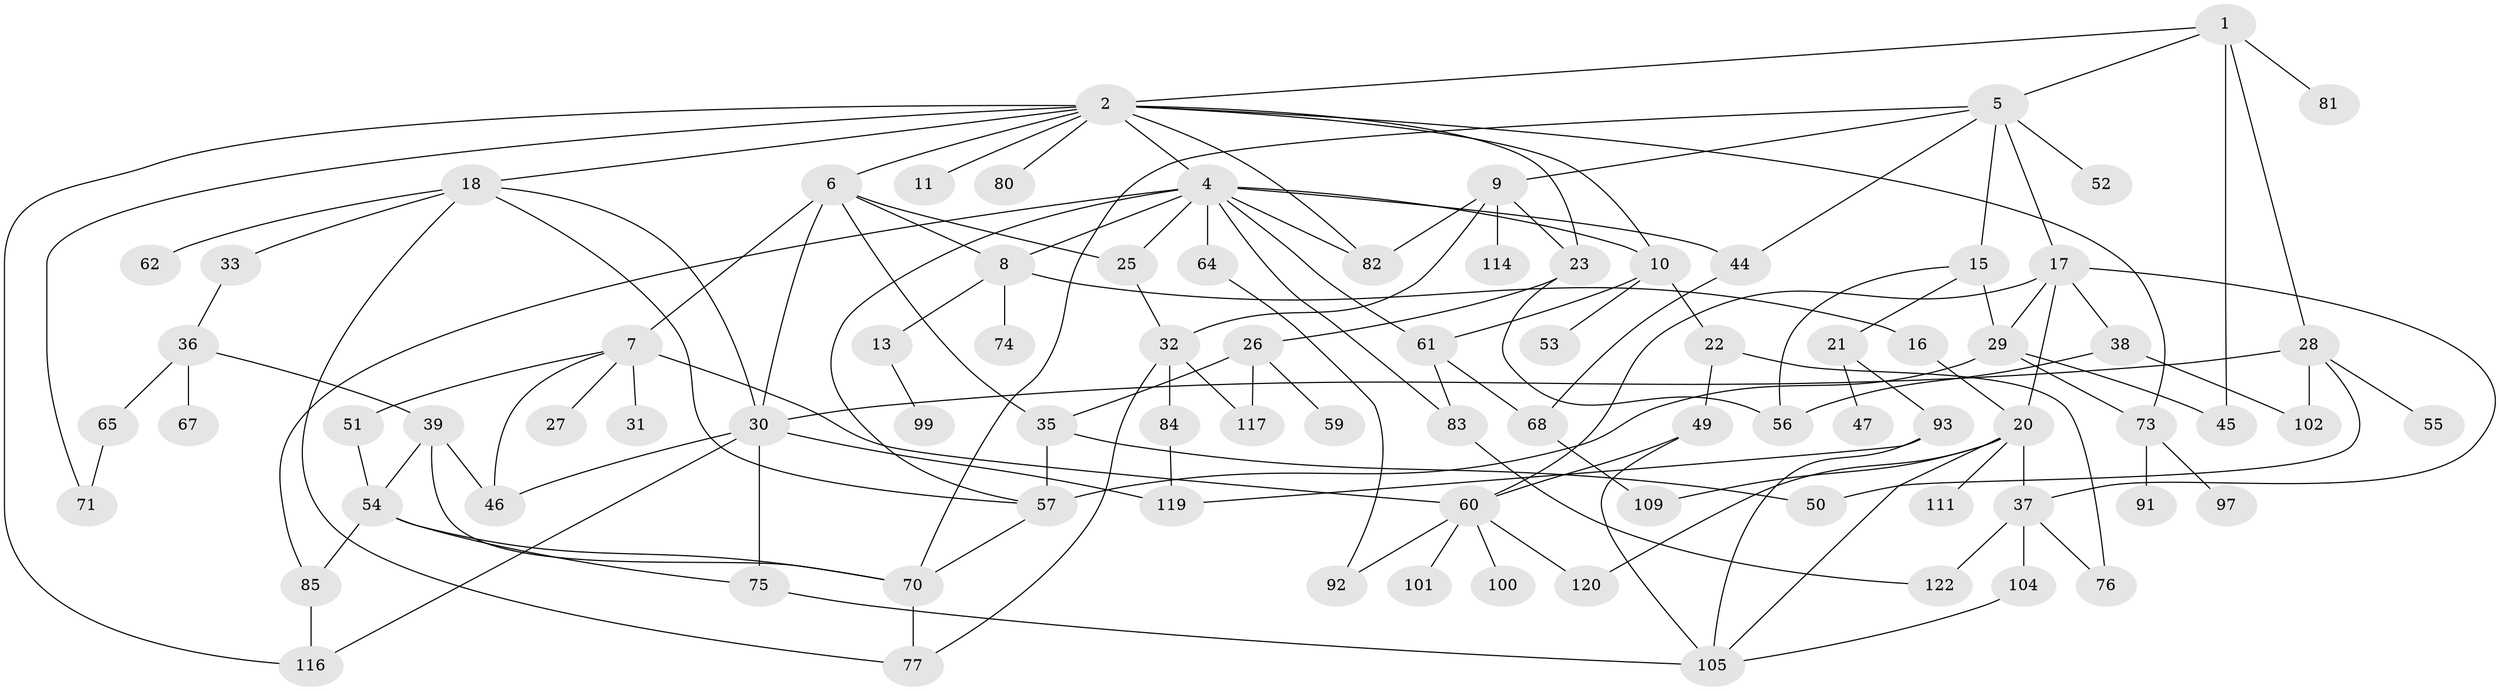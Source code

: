 // original degree distribution, {6: 0.04918032786885246, 7: 0.03278688524590164, 5: 0.09016393442622951, 4: 0.13934426229508196, 1: 0.20491803278688525, 3: 0.19672131147540983, 2: 0.28688524590163933}
// Generated by graph-tools (version 1.1) at 2025/41/03/06/25 10:41:30]
// undirected, 85 vertices, 137 edges
graph export_dot {
graph [start="1"]
  node [color=gray90,style=filled];
  1 [super="+98"];
  2 [super="+3"];
  4 [super="+14"];
  5 [super="+24"];
  6 [super="+72"];
  7 [super="+19"];
  8 [super="+12"];
  9 [super="+48"];
  10 [super="+110"];
  11;
  13 [super="+66"];
  15;
  16;
  17 [super="+40"];
  18;
  20 [super="+87"];
  21 [super="+43"];
  22 [super="+34"];
  23 [super="+88"];
  25;
  26 [super="+42"];
  27;
  28 [super="+108"];
  29 [super="+58"];
  30 [super="+41"];
  31;
  32 [super="+106"];
  33;
  35;
  36;
  37 [super="+94"];
  38 [super="+69"];
  39 [super="+103"];
  44;
  45;
  46;
  47;
  49 [super="+115"];
  50;
  51;
  52;
  53;
  54 [super="+95"];
  55;
  56 [super="+63"];
  57 [super="+107"];
  59;
  60 [super="+112"];
  61;
  62;
  64;
  65;
  67;
  68;
  70 [super="+118"];
  71 [super="+79"];
  73 [super="+78"];
  74;
  75 [super="+96"];
  76;
  77;
  80;
  81;
  82 [super="+89"];
  83 [super="+86"];
  84 [super="+113"];
  85 [super="+90"];
  91;
  92;
  93;
  97;
  99;
  100;
  101;
  102;
  104;
  105 [super="+121"];
  109;
  111;
  114;
  116;
  117;
  119;
  120;
  122;
  1 -- 2;
  1 -- 5;
  1 -- 28;
  1 -- 45;
  1 -- 81;
  2 -- 6;
  2 -- 11;
  2 -- 18;
  2 -- 80;
  2 -- 71;
  2 -- 82;
  2 -- 4;
  2 -- 116;
  2 -- 23;
  2 -- 10;
  2 -- 73;
  4 -- 8;
  4 -- 57;
  4 -- 64;
  4 -- 82;
  4 -- 25;
  4 -- 83;
  4 -- 10;
  4 -- 44;
  4 -- 61;
  4 -- 85;
  5 -- 9;
  5 -- 15 [weight=2];
  5 -- 17;
  5 -- 70;
  5 -- 44;
  5 -- 52;
  6 -- 7;
  6 -- 25;
  6 -- 30;
  6 -- 8;
  6 -- 35;
  7 -- 51;
  7 -- 31 [weight=2];
  7 -- 27;
  7 -- 46;
  7 -- 60;
  8 -- 13;
  8 -- 16;
  8 -- 74;
  9 -- 32;
  9 -- 114;
  9 -- 82;
  9 -- 23;
  10 -- 22;
  10 -- 53;
  10 -- 61;
  13 -- 99;
  15 -- 21;
  15 -- 29;
  15 -- 56;
  16 -- 20;
  17 -- 37;
  17 -- 38;
  17 -- 29;
  17 -- 20;
  17 -- 60;
  18 -- 33;
  18 -- 62;
  18 -- 57;
  18 -- 77;
  18 -- 30;
  20 -- 109;
  20 -- 105;
  20 -- 37;
  20 -- 120;
  20 -- 111;
  21 -- 47;
  21 -- 93;
  22 -- 49;
  22 -- 76;
  23 -- 26;
  23 -- 56;
  25 -- 32;
  26 -- 35;
  26 -- 117;
  26 -- 59;
  28 -- 55;
  28 -- 50;
  28 -- 102;
  28 -- 30;
  29 -- 73;
  29 -- 57;
  29 -- 45;
  30 -- 116;
  30 -- 75;
  30 -- 119;
  30 -- 46;
  32 -- 77;
  32 -- 84;
  32 -- 117;
  33 -- 36;
  35 -- 50;
  35 -- 57;
  36 -- 39;
  36 -- 65;
  36 -- 67;
  37 -- 76;
  37 -- 104;
  37 -- 122;
  38 -- 56;
  38 -- 102;
  39 -- 46;
  39 -- 70;
  39 -- 54;
  44 -- 68;
  49 -- 60;
  49 -- 105;
  51 -- 54;
  54 -- 75;
  54 -- 85;
  54 -- 70;
  57 -- 70;
  60 -- 100;
  60 -- 101;
  60 -- 92 [weight=2];
  60 -- 120;
  61 -- 68;
  61 -- 83;
  64 -- 92;
  65 -- 71;
  68 -- 109;
  70 -- 77;
  73 -- 91;
  73 -- 97;
  75 -- 105;
  83 -- 122;
  84 -- 119;
  85 -- 116;
  93 -- 119;
  93 -- 105;
  104 -- 105;
}
